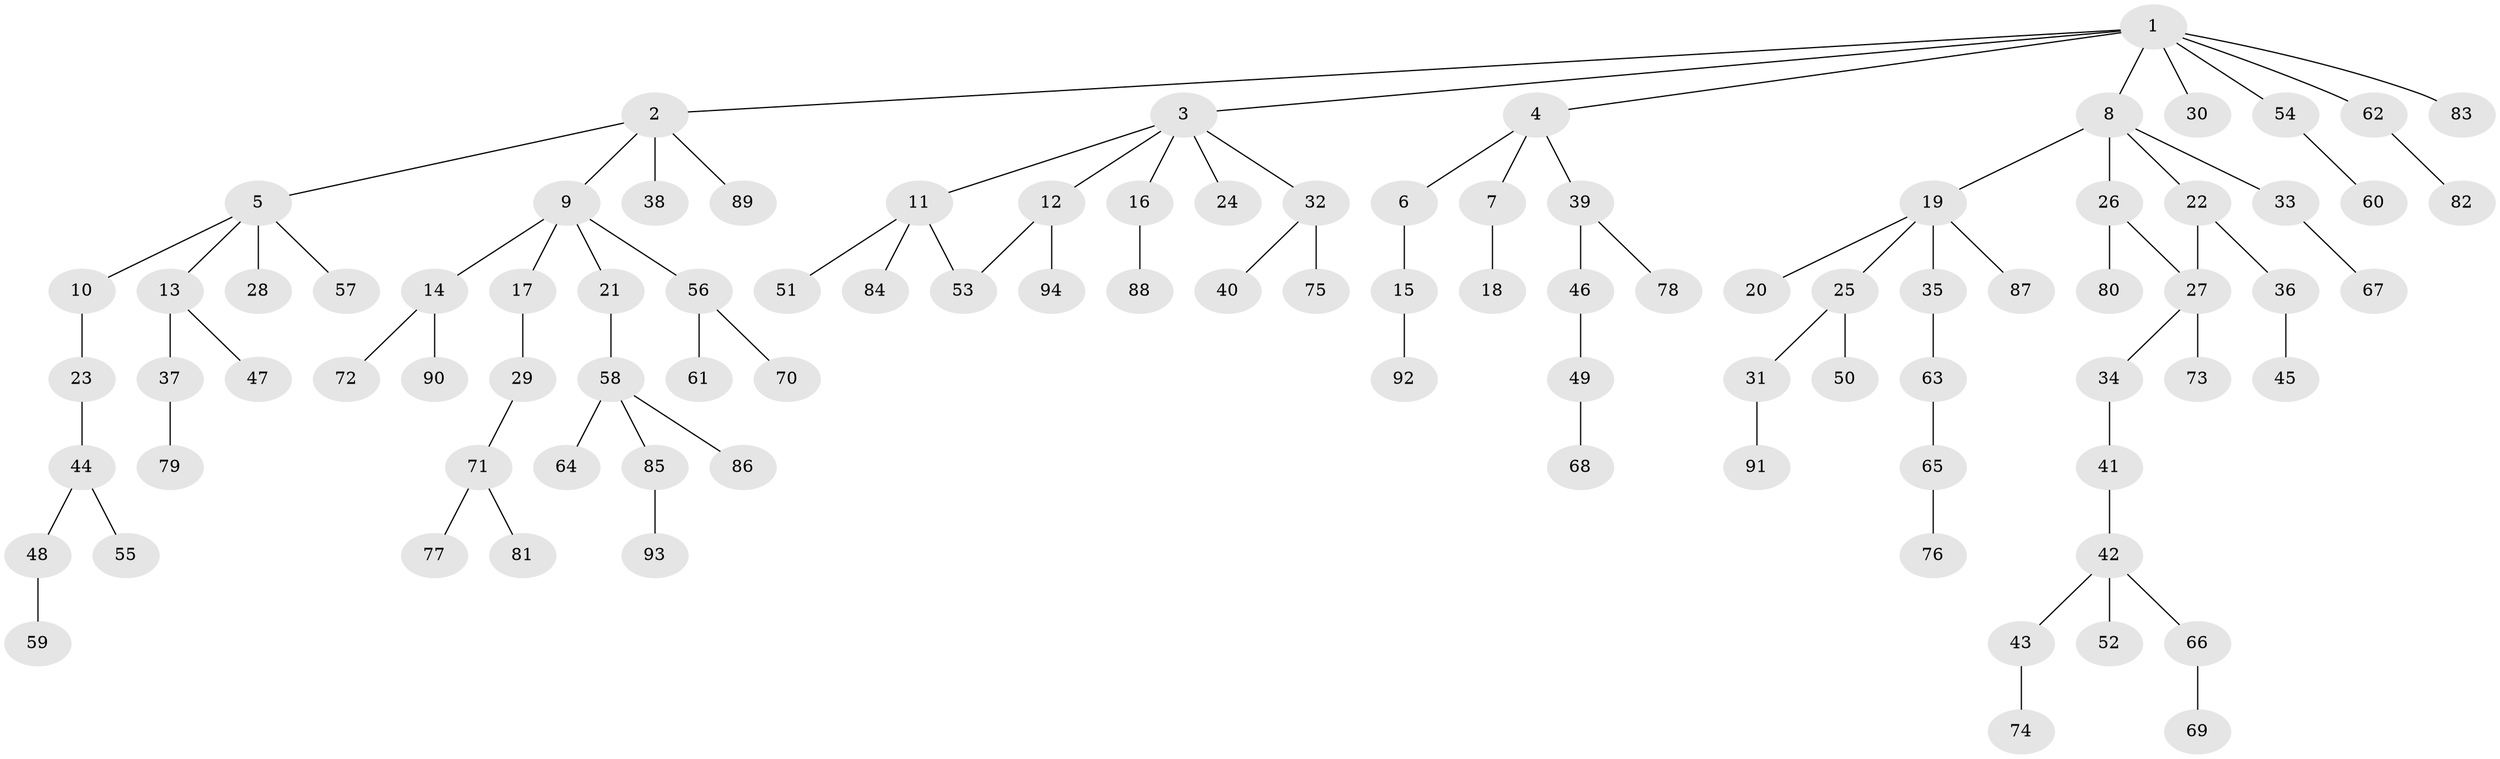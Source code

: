 // coarse degree distribution, {11: 0.015873015873015872, 4: 0.07936507936507936, 6: 0.015873015873015872, 2: 0.23809523809523808, 5: 0.031746031746031744, 3: 0.09523809523809523, 1: 0.5238095238095238}
// Generated by graph-tools (version 1.1) at 2025/23/03/03/25 07:23:30]
// undirected, 94 vertices, 95 edges
graph export_dot {
graph [start="1"]
  node [color=gray90,style=filled];
  1;
  2;
  3;
  4;
  5;
  6;
  7;
  8;
  9;
  10;
  11;
  12;
  13;
  14;
  15;
  16;
  17;
  18;
  19;
  20;
  21;
  22;
  23;
  24;
  25;
  26;
  27;
  28;
  29;
  30;
  31;
  32;
  33;
  34;
  35;
  36;
  37;
  38;
  39;
  40;
  41;
  42;
  43;
  44;
  45;
  46;
  47;
  48;
  49;
  50;
  51;
  52;
  53;
  54;
  55;
  56;
  57;
  58;
  59;
  60;
  61;
  62;
  63;
  64;
  65;
  66;
  67;
  68;
  69;
  70;
  71;
  72;
  73;
  74;
  75;
  76;
  77;
  78;
  79;
  80;
  81;
  82;
  83;
  84;
  85;
  86;
  87;
  88;
  89;
  90;
  91;
  92;
  93;
  94;
  1 -- 2;
  1 -- 3;
  1 -- 4;
  1 -- 8;
  1 -- 30;
  1 -- 54;
  1 -- 62;
  1 -- 83;
  2 -- 5;
  2 -- 9;
  2 -- 38;
  2 -- 89;
  3 -- 11;
  3 -- 12;
  3 -- 16;
  3 -- 24;
  3 -- 32;
  4 -- 6;
  4 -- 7;
  4 -- 39;
  5 -- 10;
  5 -- 13;
  5 -- 28;
  5 -- 57;
  6 -- 15;
  7 -- 18;
  8 -- 19;
  8 -- 22;
  8 -- 26;
  8 -- 33;
  9 -- 14;
  9 -- 17;
  9 -- 21;
  9 -- 56;
  10 -- 23;
  11 -- 51;
  11 -- 53;
  11 -- 84;
  12 -- 94;
  12 -- 53;
  13 -- 37;
  13 -- 47;
  14 -- 72;
  14 -- 90;
  15 -- 92;
  16 -- 88;
  17 -- 29;
  19 -- 20;
  19 -- 25;
  19 -- 35;
  19 -- 87;
  21 -- 58;
  22 -- 27;
  22 -- 36;
  23 -- 44;
  25 -- 31;
  25 -- 50;
  26 -- 80;
  26 -- 27;
  27 -- 34;
  27 -- 73;
  29 -- 71;
  31 -- 91;
  32 -- 40;
  32 -- 75;
  33 -- 67;
  34 -- 41;
  35 -- 63;
  36 -- 45;
  37 -- 79;
  39 -- 46;
  39 -- 78;
  41 -- 42;
  42 -- 43;
  42 -- 52;
  42 -- 66;
  43 -- 74;
  44 -- 48;
  44 -- 55;
  46 -- 49;
  48 -- 59;
  49 -- 68;
  54 -- 60;
  56 -- 61;
  56 -- 70;
  58 -- 64;
  58 -- 85;
  58 -- 86;
  62 -- 82;
  63 -- 65;
  65 -- 76;
  66 -- 69;
  71 -- 77;
  71 -- 81;
  85 -- 93;
}
